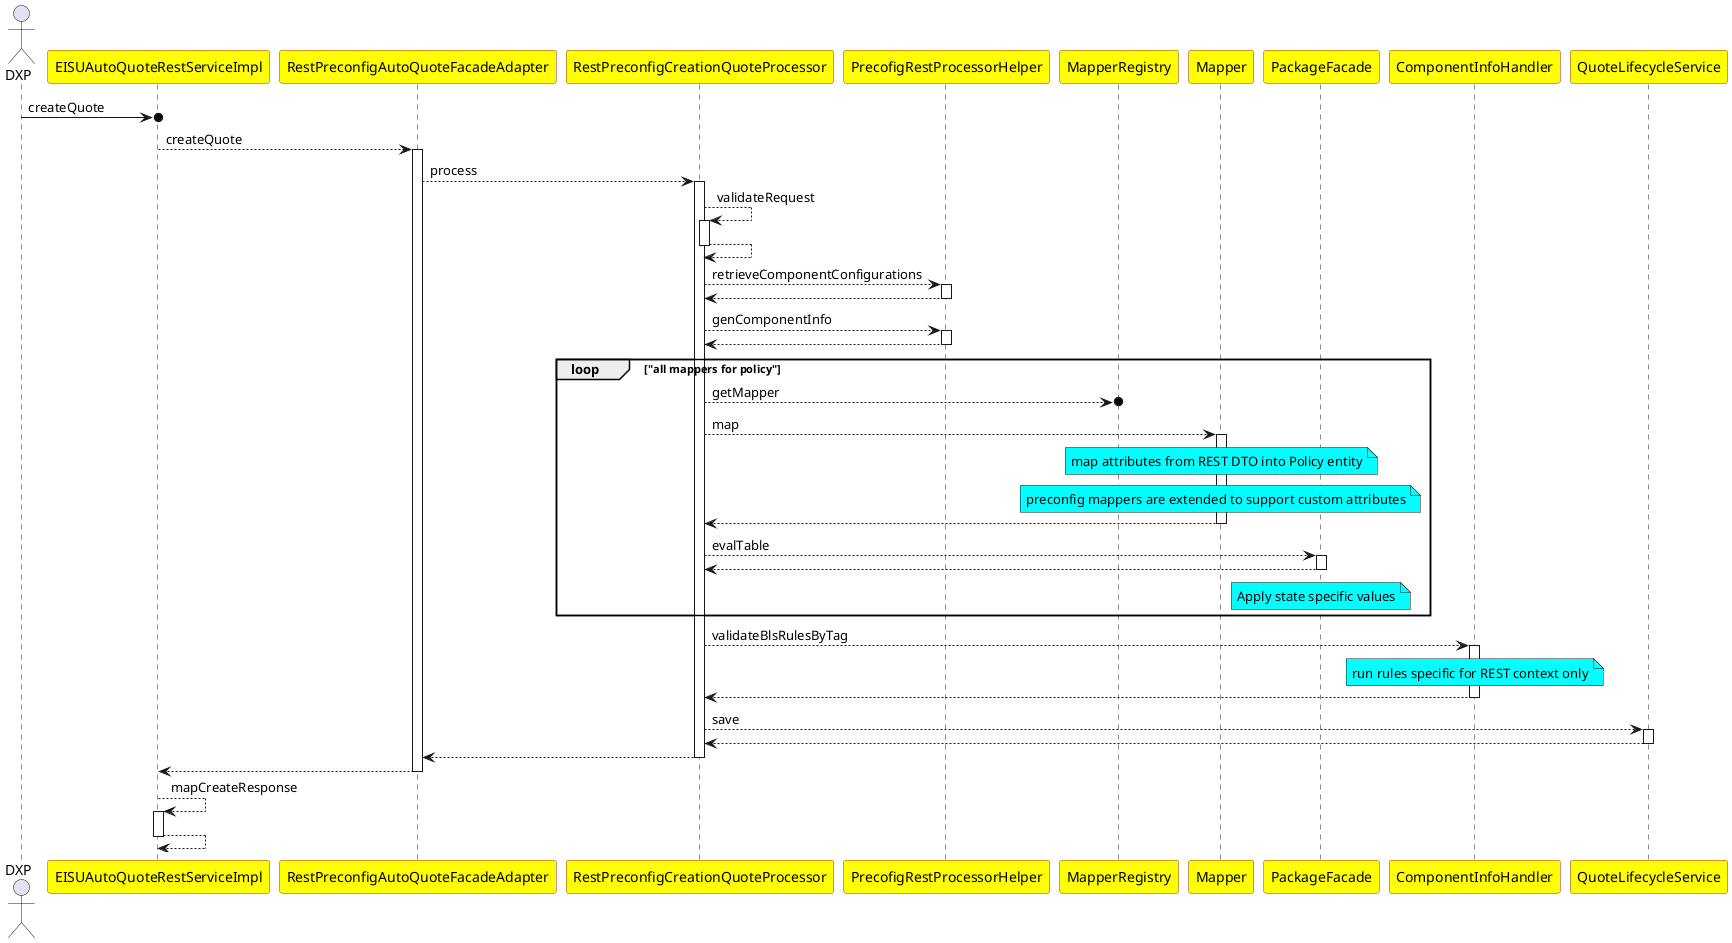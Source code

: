 @startuml

skinparam  participant {
  BackgroundColor yellow
  BorderColor brown
}

actor DXP

participant EISUAutoQuoteRestServiceImpl
participant RestPreconfigAutoQuoteFacadeAdapter
participant RestPreconfigCreationQuoteProcessor
participant PrecofigRestProcessorHelper
participant MapperRegistry
participant Mapper
participant PackageFacade
participant ComponentInfoHandler
participant QuoteLifecycleService



DXP ->o EISUAutoQuoteRestServiceImpl:createQuote
EISUAutoQuoteRestServiceImpl --> RestPreconfigAutoQuoteFacadeAdapter ++: createQuote
RestPreconfigAutoQuoteFacadeAdapter --> RestPreconfigCreationQuoteProcessor ++: process
RestPreconfigCreationQuoteProcessor --> RestPreconfigCreationQuoteProcessor ++: validateRequest
return
RestPreconfigCreationQuoteProcessor --> PrecofigRestProcessorHelper ++:retrieveComponentConfigurations
return
RestPreconfigCreationQuoteProcessor --> PrecofigRestProcessorHelper ++:genComponentInfo
return
loop "all mappers for policy"
RestPreconfigCreationQuoteProcessor -->o MapperRegistry:getMapper
RestPreconfigCreationQuoteProcessor --> Mapper ++:map
note over Mapper #aqua: map attributes from REST DTO into Policy entity
note over Mapper #aqua: preconfig mappers are extended to support custom attributes
return
RestPreconfigCreationQuoteProcessor --> PackageFacade ++:evalTable
return
note over PackageFacade #aqua: Apply state specific values
end

RestPreconfigCreationQuoteProcessor --> ComponentInfoHandler ++: validateBlsRulesByTag
note over ComponentInfoHandler #aqua: run rules specific for REST context only
return
RestPreconfigCreationQuoteProcessor --> QuoteLifecycleService ++:save
return
return
return
EISUAutoQuoteRestServiceImpl --> EISUAutoQuoteRestServiceImpl ++:mapCreateResponse
return




@enduml